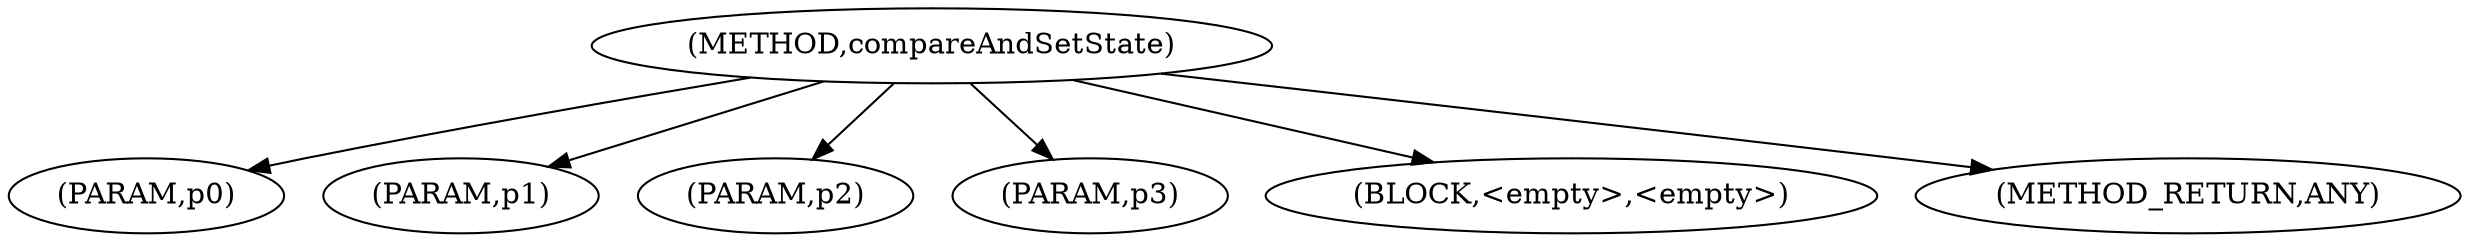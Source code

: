 digraph "compareAndSetState" {  
"305" [label = <(METHOD,compareAndSetState)> ]
"306" [label = <(PARAM,p0)> ]
"307" [label = <(PARAM,p1)> ]
"308" [label = <(PARAM,p2)> ]
"309" [label = <(PARAM,p3)> ]
"310" [label = <(BLOCK,&lt;empty&gt;,&lt;empty&gt;)> ]
"311" [label = <(METHOD_RETURN,ANY)> ]
  "305" -> "306" 
  "305" -> "307" 
  "305" -> "310" 
  "305" -> "308" 
  "305" -> "311" 
  "305" -> "309" 
}

